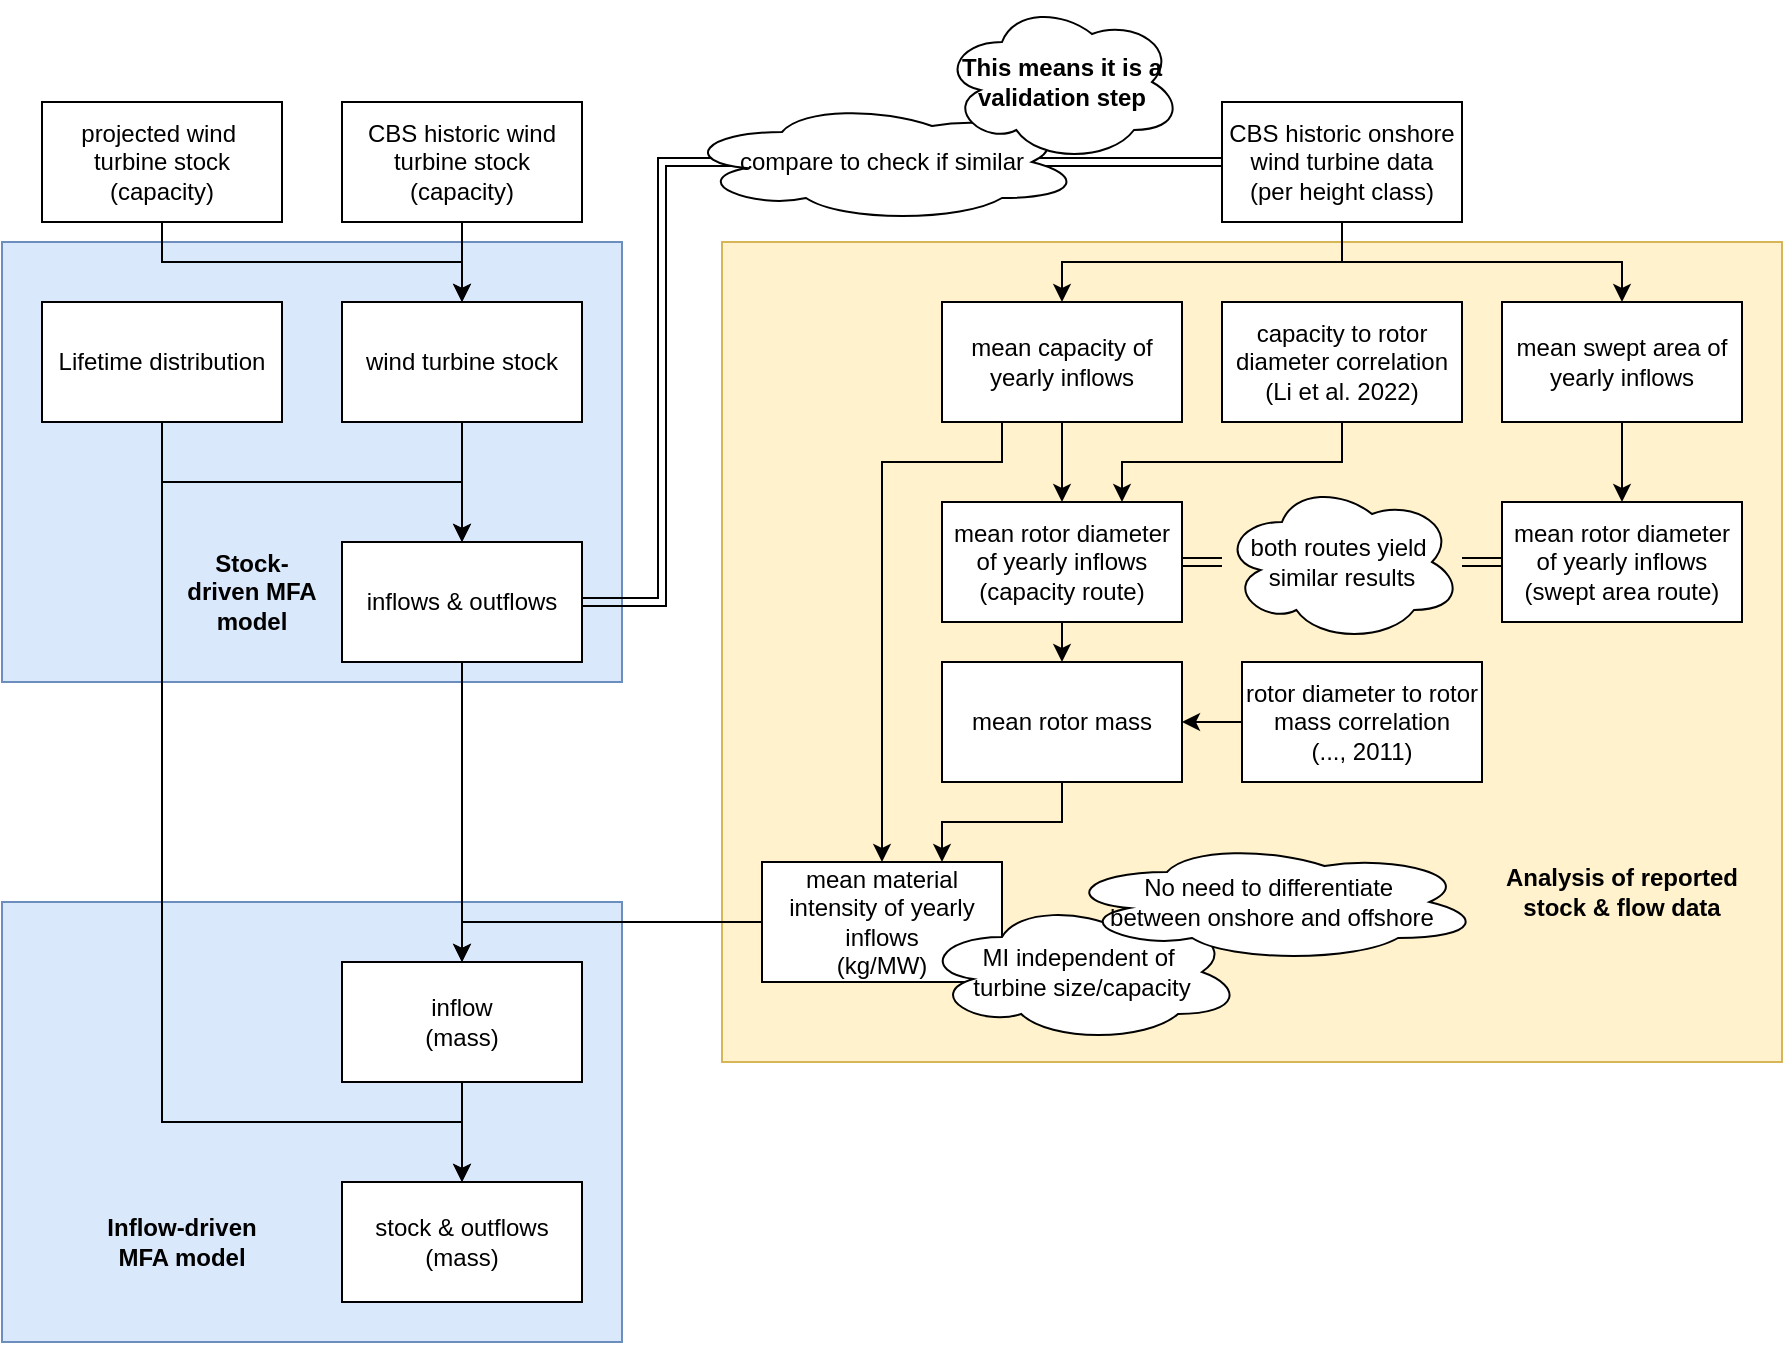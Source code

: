 <mxfile version="24.5.4" type="device">
  <diagram name="Pagina-1" id="0mgHzywx3EQhHFECj6pa">
    <mxGraphModel dx="2261" dy="754" grid="1" gridSize="10" guides="1" tooltips="1" connect="1" arrows="1" fold="1" page="1" pageScale="1" pageWidth="827" pageHeight="1169" math="0" shadow="0">
      <root>
        <mxCell id="0" />
        <mxCell id="1" parent="0" />
        <mxCell id="OYqQL52QQ3rmZHsjckTM-86" value="" style="rounded=0;whiteSpace=wrap;html=1;fillColor=#dae8fc;strokeColor=#6c8ebf;" vertex="1" parent="1">
          <mxGeometry x="-370" y="530" width="310" height="220" as="geometry" />
        </mxCell>
        <mxCell id="OYqQL52QQ3rmZHsjckTM-72" value="" style="rounded=0;whiteSpace=wrap;html=1;fillColor=#fff2cc;strokeColor=#d6b656;" vertex="1" parent="1">
          <mxGeometry x="-10" y="200" width="530" height="410" as="geometry" />
        </mxCell>
        <mxCell id="OYqQL52QQ3rmZHsjckTM-70" value="" style="rounded=0;whiteSpace=wrap;html=1;fillColor=#dae8fc;strokeColor=#6c8ebf;" vertex="1" parent="1">
          <mxGeometry x="-370" y="200" width="310" height="220" as="geometry" />
        </mxCell>
        <mxCell id="OYqQL52QQ3rmZHsjckTM-5" style="edgeStyle=orthogonalEdgeStyle;rounded=0;orthogonalLoop=1;jettySize=auto;html=1;exitX=0.5;exitY=1;exitDx=0;exitDy=0;entryX=0.5;entryY=0;entryDx=0;entryDy=0;" edge="1" parent="1" source="OYqQL52QQ3rmZHsjckTM-1" target="OYqQL52QQ3rmZHsjckTM-3">
          <mxGeometry relative="1" as="geometry" />
        </mxCell>
        <mxCell id="OYqQL52QQ3rmZHsjckTM-6" style="edgeStyle=orthogonalEdgeStyle;rounded=0;orthogonalLoop=1;jettySize=auto;html=1;exitX=0.5;exitY=1;exitDx=0;exitDy=0;entryX=0.5;entryY=0;entryDx=0;entryDy=0;" edge="1" parent="1" source="OYqQL52QQ3rmZHsjckTM-1" target="OYqQL52QQ3rmZHsjckTM-4">
          <mxGeometry relative="1" as="geometry" />
        </mxCell>
        <mxCell id="OYqQL52QQ3rmZHsjckTM-1" value="&lt;div&gt;CBS historic onshore wind turbine data&lt;br&gt;&lt;/div&gt;&lt;div&gt;(per height class)&lt;br&gt;&lt;/div&gt;" style="rounded=0;whiteSpace=wrap;html=1;" vertex="1" parent="1">
          <mxGeometry x="240" y="130" width="120" height="60" as="geometry" />
        </mxCell>
        <mxCell id="OYqQL52QQ3rmZHsjckTM-27" style="edgeStyle=orthogonalEdgeStyle;rounded=0;orthogonalLoop=1;jettySize=auto;html=1;exitX=0.5;exitY=1;exitDx=0;exitDy=0;entryX=0.5;entryY=0;entryDx=0;entryDy=0;" edge="1" parent="1" source="OYqQL52QQ3rmZHsjckTM-2" target="OYqQL52QQ3rmZHsjckTM-24">
          <mxGeometry relative="1" as="geometry" />
        </mxCell>
        <mxCell id="OYqQL52QQ3rmZHsjckTM-2" value="&lt;div&gt;CBS historic wind turbine stock&lt;/div&gt;&lt;div&gt;(capacity)&lt;br&gt;&lt;/div&gt;" style="rounded=0;whiteSpace=wrap;html=1;" vertex="1" parent="1">
          <mxGeometry x="-200" y="130" width="120" height="60" as="geometry" />
        </mxCell>
        <mxCell id="OYqQL52QQ3rmZHsjckTM-11" style="edgeStyle=orthogonalEdgeStyle;rounded=0;orthogonalLoop=1;jettySize=auto;html=1;exitX=0.5;exitY=1;exitDx=0;exitDy=0;entryX=0.5;entryY=0;entryDx=0;entryDy=0;" edge="1" parent="1" source="OYqQL52QQ3rmZHsjckTM-3" target="OYqQL52QQ3rmZHsjckTM-8">
          <mxGeometry relative="1" as="geometry" />
        </mxCell>
        <mxCell id="OYqQL52QQ3rmZHsjckTM-51" style="edgeStyle=orthogonalEdgeStyle;rounded=0;orthogonalLoop=1;jettySize=auto;html=1;exitX=0.25;exitY=1;exitDx=0;exitDy=0;entryX=0.5;entryY=0;entryDx=0;entryDy=0;" edge="1" parent="1" source="OYqQL52QQ3rmZHsjckTM-3" target="OYqQL52QQ3rmZHsjckTM-14">
          <mxGeometry relative="1" as="geometry">
            <Array as="points">
              <mxPoint x="130" y="310" />
              <mxPoint x="70" y="310" />
            </Array>
          </mxGeometry>
        </mxCell>
        <mxCell id="OYqQL52QQ3rmZHsjckTM-3" value="mean capacity of &lt;br&gt;&lt;div&gt;yearly inflows&lt;/div&gt;" style="rounded=0;whiteSpace=wrap;html=1;" vertex="1" parent="1">
          <mxGeometry x="100" y="230" width="120" height="60" as="geometry" />
        </mxCell>
        <mxCell id="OYqQL52QQ3rmZHsjckTM-12" style="edgeStyle=orthogonalEdgeStyle;rounded=0;orthogonalLoop=1;jettySize=auto;html=1;exitX=0.5;exitY=1;exitDx=0;exitDy=0;entryX=0.5;entryY=0;entryDx=0;entryDy=0;" edge="1" parent="1" source="OYqQL52QQ3rmZHsjckTM-4" target="OYqQL52QQ3rmZHsjckTM-9">
          <mxGeometry relative="1" as="geometry">
            <mxPoint x="460" y="330" as="targetPoint" />
          </mxGeometry>
        </mxCell>
        <mxCell id="OYqQL52QQ3rmZHsjckTM-4" value="mean swept area of yearly inflows" style="rounded=0;whiteSpace=wrap;html=1;" vertex="1" parent="1">
          <mxGeometry x="380" y="230" width="120" height="60" as="geometry" />
        </mxCell>
        <mxCell id="OYqQL52QQ3rmZHsjckTM-55" style="edgeStyle=orthogonalEdgeStyle;rounded=0;orthogonalLoop=1;jettySize=auto;html=1;exitX=0.5;exitY=1;exitDx=0;exitDy=0;entryX=0.75;entryY=0;entryDx=0;entryDy=0;" edge="1" parent="1" source="OYqQL52QQ3rmZHsjckTM-7" target="OYqQL52QQ3rmZHsjckTM-8">
          <mxGeometry relative="1" as="geometry" />
        </mxCell>
        <mxCell id="OYqQL52QQ3rmZHsjckTM-7" value="&lt;div&gt;capacity to rotor diameter correlation&lt;/div&gt;&lt;div&gt;(Li et al. 2022)&lt;br&gt;&lt;/div&gt;" style="rounded=0;whiteSpace=wrap;html=1;" vertex="1" parent="1">
          <mxGeometry x="240" y="230" width="120" height="60" as="geometry" />
        </mxCell>
        <mxCell id="OYqQL52QQ3rmZHsjckTM-56" style="edgeStyle=orthogonalEdgeStyle;rounded=0;orthogonalLoop=1;jettySize=auto;html=1;exitX=1;exitY=0.5;exitDx=0;exitDy=0;entryX=0;entryY=0.5;entryDx=0;entryDy=0;shape=link;strokeWidth=1;" edge="1" parent="1" source="OYqQL52QQ3rmZHsjckTM-57" target="OYqQL52QQ3rmZHsjckTM-9">
          <mxGeometry relative="1" as="geometry" />
        </mxCell>
        <mxCell id="OYqQL52QQ3rmZHsjckTM-64" style="edgeStyle=orthogonalEdgeStyle;rounded=0;orthogonalLoop=1;jettySize=auto;html=1;exitX=0.5;exitY=1;exitDx=0;exitDy=0;entryX=0.5;entryY=0;entryDx=0;entryDy=0;" edge="1" parent="1" source="OYqQL52QQ3rmZHsjckTM-8" target="OYqQL52QQ3rmZHsjckTM-63">
          <mxGeometry relative="1" as="geometry" />
        </mxCell>
        <mxCell id="OYqQL52QQ3rmZHsjckTM-8" value="&lt;div&gt;mean rotor diameter&lt;/div&gt;&lt;div&gt;of yearly inflows&lt;br&gt;&lt;/div&gt;&lt;div&gt;(capacity route)&lt;br&gt;&lt;/div&gt;" style="rounded=0;whiteSpace=wrap;html=1;" vertex="1" parent="1">
          <mxGeometry x="100" y="330" width="120" height="60" as="geometry" />
        </mxCell>
        <mxCell id="OYqQL52QQ3rmZHsjckTM-9" value="&lt;div&gt;mean rotor diameter&lt;/div&gt;&lt;div&gt;of yearly inflows&lt;/div&gt;&lt;div&gt;(swept area route)&lt;br&gt;&lt;/div&gt;" style="rounded=0;whiteSpace=wrap;html=1;" vertex="1" parent="1">
          <mxGeometry x="380" y="330" width="120" height="60" as="geometry" />
        </mxCell>
        <mxCell id="OYqQL52QQ3rmZHsjckTM-84" style="edgeStyle=orthogonalEdgeStyle;rounded=0;orthogonalLoop=1;jettySize=auto;html=1;exitX=0;exitY=0.5;exitDx=0;exitDy=0;entryX=0.5;entryY=0;entryDx=0;entryDy=0;" edge="1" parent="1" source="OYqQL52QQ3rmZHsjckTM-14" target="OYqQL52QQ3rmZHsjckTM-41">
          <mxGeometry relative="1" as="geometry" />
        </mxCell>
        <mxCell id="OYqQL52QQ3rmZHsjckTM-14" value="&lt;div&gt;mean material intensity of yearly inflows&lt;br&gt;&lt;/div&gt;&lt;div&gt;(kg/MW)&lt;br&gt;&lt;/div&gt;" style="rounded=0;whiteSpace=wrap;html=1;" vertex="1" parent="1">
          <mxGeometry x="10" y="510" width="120" height="60" as="geometry" />
        </mxCell>
        <mxCell id="OYqQL52QQ3rmZHsjckTM-65" style="edgeStyle=orthogonalEdgeStyle;rounded=0;orthogonalLoop=1;jettySize=auto;html=1;exitX=0;exitY=0.5;exitDx=0;exitDy=0;entryX=1;entryY=0.5;entryDx=0;entryDy=0;" edge="1" parent="1" source="OYqQL52QQ3rmZHsjckTM-15" target="OYqQL52QQ3rmZHsjckTM-63">
          <mxGeometry relative="1" as="geometry" />
        </mxCell>
        <mxCell id="OYqQL52QQ3rmZHsjckTM-15" value="&lt;div&gt;rotor diameter to rotor mass correlation&lt;/div&gt;&lt;div&gt;(..., 2011)&lt;br&gt;&lt;/div&gt;" style="rounded=0;whiteSpace=wrap;html=1;" vertex="1" parent="1">
          <mxGeometry x="250" y="410" width="120" height="60" as="geometry" />
        </mxCell>
        <mxCell id="OYqQL52QQ3rmZHsjckTM-36" style="edgeStyle=orthogonalEdgeStyle;rounded=0;orthogonalLoop=1;jettySize=auto;html=1;exitX=0.5;exitY=1;exitDx=0;exitDy=0;" edge="1" parent="1" source="OYqQL52QQ3rmZHsjckTM-24" target="OYqQL52QQ3rmZHsjckTM-34">
          <mxGeometry relative="1" as="geometry" />
        </mxCell>
        <mxCell id="OYqQL52QQ3rmZHsjckTM-24" value="wind turbine stock" style="rounded=0;whiteSpace=wrap;html=1;" vertex="1" parent="1">
          <mxGeometry x="-200" y="230" width="120" height="60" as="geometry" />
        </mxCell>
        <mxCell id="OYqQL52QQ3rmZHsjckTM-35" style="edgeStyle=orthogonalEdgeStyle;rounded=0;orthogonalLoop=1;jettySize=auto;html=1;exitX=0.5;exitY=1;exitDx=0;exitDy=0;" edge="1" parent="1" source="OYqQL52QQ3rmZHsjckTM-25" target="OYqQL52QQ3rmZHsjckTM-34">
          <mxGeometry relative="1" as="geometry" />
        </mxCell>
        <mxCell id="OYqQL52QQ3rmZHsjckTM-85" style="edgeStyle=orthogonalEdgeStyle;rounded=0;orthogonalLoop=1;jettySize=auto;html=1;exitX=0.5;exitY=1;exitDx=0;exitDy=0;entryX=0.5;entryY=0;entryDx=0;entryDy=0;" edge="1" parent="1" source="OYqQL52QQ3rmZHsjckTM-25" target="OYqQL52QQ3rmZHsjckTM-87">
          <mxGeometry relative="1" as="geometry">
            <mxPoint x="-360" y="480" as="targetPoint" />
            <Array as="points">
              <mxPoint x="-290" y="640" />
              <mxPoint x="-140" y="640" />
            </Array>
          </mxGeometry>
        </mxCell>
        <mxCell id="OYqQL52QQ3rmZHsjckTM-25" value="Lifetime distribution" style="rounded=0;whiteSpace=wrap;html=1;" vertex="1" parent="1">
          <mxGeometry x="-350" y="230" width="120" height="60" as="geometry" />
        </mxCell>
        <mxCell id="OYqQL52QQ3rmZHsjckTM-78" style="edgeStyle=orthogonalEdgeStyle;rounded=0;orthogonalLoop=1;jettySize=auto;html=1;exitX=1;exitY=0.5;exitDx=0;exitDy=0;entryX=0;entryY=0.5;entryDx=0;entryDy=0;endArrow=none;endFill=0;shape=link;" edge="1" parent="1" source="OYqQL52QQ3rmZHsjckTM-34" target="OYqQL52QQ3rmZHsjckTM-1">
          <mxGeometry relative="1" as="geometry">
            <Array as="points">
              <mxPoint x="-40" y="380" />
              <mxPoint x="-40" y="160" />
            </Array>
          </mxGeometry>
        </mxCell>
        <mxCell id="OYqQL52QQ3rmZHsjckTM-83" style="edgeStyle=orthogonalEdgeStyle;rounded=0;orthogonalLoop=1;jettySize=auto;html=1;exitX=0.5;exitY=1;exitDx=0;exitDy=0;entryX=0.5;entryY=0;entryDx=0;entryDy=0;" edge="1" parent="1" source="OYqQL52QQ3rmZHsjckTM-34" target="OYqQL52QQ3rmZHsjckTM-41">
          <mxGeometry relative="1" as="geometry" />
        </mxCell>
        <mxCell id="OYqQL52QQ3rmZHsjckTM-34" value="&lt;div&gt;inflows &amp;amp; outflows&lt;br&gt;&lt;/div&gt;" style="rounded=0;whiteSpace=wrap;html=1;" vertex="1" parent="1">
          <mxGeometry x="-200" y="350" width="120" height="60" as="geometry" />
        </mxCell>
        <mxCell id="OYqQL52QQ3rmZHsjckTM-88" style="edgeStyle=orthogonalEdgeStyle;rounded=0;orthogonalLoop=1;jettySize=auto;html=1;exitX=0.5;exitY=1;exitDx=0;exitDy=0;entryX=0.5;entryY=0;entryDx=0;entryDy=0;" edge="1" parent="1" source="OYqQL52QQ3rmZHsjckTM-41" target="OYqQL52QQ3rmZHsjckTM-87">
          <mxGeometry relative="1" as="geometry" />
        </mxCell>
        <mxCell id="OYqQL52QQ3rmZHsjckTM-41" value="&lt;div&gt;inflow&lt;/div&gt;&lt;div&gt;(mass)&lt;/div&gt;" style="rounded=0;whiteSpace=wrap;html=1;" vertex="1" parent="1">
          <mxGeometry x="-200" y="560" width="120" height="60" as="geometry" />
        </mxCell>
        <mxCell id="OYqQL52QQ3rmZHsjckTM-58" value="" style="edgeStyle=orthogonalEdgeStyle;rounded=0;orthogonalLoop=1;jettySize=auto;html=1;exitX=1;exitY=0.5;exitDx=0;exitDy=0;entryX=0;entryY=0.5;entryDx=0;entryDy=0;shape=link;strokeWidth=1;" edge="1" parent="1" source="OYqQL52QQ3rmZHsjckTM-8" target="OYqQL52QQ3rmZHsjckTM-57">
          <mxGeometry relative="1" as="geometry">
            <mxPoint x="220" y="360" as="sourcePoint" />
            <mxPoint x="380" y="360" as="targetPoint" />
          </mxGeometry>
        </mxCell>
        <mxCell id="OYqQL52QQ3rmZHsjckTM-57" value="&lt;div&gt;both routes yield&amp;nbsp;&lt;/div&gt;&lt;div&gt;similar results&lt;/div&gt;" style="ellipse;shape=cloud;whiteSpace=wrap;html=1;fillColor=default;strokeColor=default;fillOpacity=100;" vertex="1" parent="1">
          <mxGeometry x="240" y="320" width="120" height="80" as="geometry" />
        </mxCell>
        <mxCell id="OYqQL52QQ3rmZHsjckTM-66" style="edgeStyle=orthogonalEdgeStyle;rounded=0;orthogonalLoop=1;jettySize=auto;html=1;exitX=0.5;exitY=1;exitDx=0;exitDy=0;entryX=0.75;entryY=0;entryDx=0;entryDy=0;" edge="1" parent="1" source="OYqQL52QQ3rmZHsjckTM-63" target="OYqQL52QQ3rmZHsjckTM-14">
          <mxGeometry relative="1" as="geometry" />
        </mxCell>
        <mxCell id="OYqQL52QQ3rmZHsjckTM-63" value="&lt;div&gt;mean rotor mass&lt;br&gt;&lt;/div&gt;" style="rounded=0;whiteSpace=wrap;html=1;" vertex="1" parent="1">
          <mxGeometry x="100" y="410" width="120" height="60" as="geometry" />
        </mxCell>
        <mxCell id="OYqQL52QQ3rmZHsjckTM-67" value="&lt;div&gt;MI independent of&amp;nbsp;&lt;/div&gt;&lt;div&gt;turbine size/capacity&lt;/div&gt;" style="ellipse;shape=cloud;whiteSpace=wrap;html=1;fillColor=default;strokeColor=default;fillOpacity=100;" vertex="1" parent="1">
          <mxGeometry x="90" y="530" width="160" height="70" as="geometry" />
        </mxCell>
        <mxCell id="OYqQL52QQ3rmZHsjckTM-71" value="Stock-driven MFA model" style="text;html=1;align=center;verticalAlign=middle;whiteSpace=wrap;rounded=0;fontStyle=1" vertex="1" parent="1">
          <mxGeometry x="-280" y="360" width="70" height="30" as="geometry" />
        </mxCell>
        <mxCell id="OYqQL52QQ3rmZHsjckTM-73" value="&lt;div&gt;&lt;b&gt;Analysis of reported stock &amp;amp; flow data&lt;/b&gt;&lt;/div&gt;" style="text;html=1;align=center;verticalAlign=middle;whiteSpace=wrap;rounded=0;" vertex="1" parent="1">
          <mxGeometry x="380" y="510" width="120" height="30" as="geometry" />
        </mxCell>
        <mxCell id="OYqQL52QQ3rmZHsjckTM-76" style="edgeStyle=orthogonalEdgeStyle;rounded=0;orthogonalLoop=1;jettySize=auto;html=1;exitX=0.5;exitY=1;exitDx=0;exitDy=0;entryX=0.5;entryY=0;entryDx=0;entryDy=0;" edge="1" parent="1" source="OYqQL52QQ3rmZHsjckTM-74" target="OYqQL52QQ3rmZHsjckTM-24">
          <mxGeometry relative="1" as="geometry">
            <Array as="points">
              <mxPoint x="-290" y="210" />
              <mxPoint x="-140" y="210" />
            </Array>
          </mxGeometry>
        </mxCell>
        <mxCell id="OYqQL52QQ3rmZHsjckTM-74" value="&lt;div&gt;projected wind&amp;nbsp;&lt;/div&gt;&lt;div&gt;turbine stock&lt;/div&gt;&lt;div&gt;(capacity)&lt;br&gt;&lt;/div&gt;" style="rounded=0;whiteSpace=wrap;html=1;" vertex="1" parent="1">
          <mxGeometry x="-350" y="130" width="120" height="60" as="geometry" />
        </mxCell>
        <mxCell id="OYqQL52QQ3rmZHsjckTM-77" value="&lt;div&gt;No need to differentiate&amp;nbsp;&lt;/div&gt;&lt;div&gt;between onshore and offshore&lt;/div&gt;" style="ellipse;shape=cloud;whiteSpace=wrap;html=1;fillColor=default;strokeColor=default;fillOpacity=100;" vertex="1" parent="1">
          <mxGeometry x="160" y="500" width="210" height="60" as="geometry" />
        </mxCell>
        <mxCell id="OYqQL52QQ3rmZHsjckTM-80" value="compare to check if similar" style="ellipse;shape=cloud;whiteSpace=wrap;html=1;fillColor=default;strokeColor=default;fillOpacity=100;" vertex="1" parent="1">
          <mxGeometry x="-30" y="130" width="200" height="60" as="geometry" />
        </mxCell>
        <mxCell id="OYqQL52QQ3rmZHsjckTM-87" value="&lt;div&gt;stock &amp;amp; outflows&lt;/div&gt;&lt;div&gt;(mass)&lt;br&gt;&lt;/div&gt;" style="rounded=0;whiteSpace=wrap;html=1;" vertex="1" parent="1">
          <mxGeometry x="-200" y="670" width="120" height="60" as="geometry" />
        </mxCell>
        <mxCell id="OYqQL52QQ3rmZHsjckTM-89" value="Inflow-driven MFA model" style="text;html=1;align=center;verticalAlign=middle;whiteSpace=wrap;rounded=0;fontStyle=1" vertex="1" parent="1">
          <mxGeometry x="-330" y="685" width="100" height="30" as="geometry" />
        </mxCell>
        <mxCell id="OYqQL52QQ3rmZHsjckTM-91" style="edgeStyle=orthogonalEdgeStyle;rounded=0;orthogonalLoop=1;jettySize=auto;html=1;exitX=0.5;exitY=1;exitDx=0;exitDy=0;" edge="1" parent="1" source="OYqQL52QQ3rmZHsjckTM-73" target="OYqQL52QQ3rmZHsjckTM-73">
          <mxGeometry relative="1" as="geometry" />
        </mxCell>
        <mxCell id="OYqQL52QQ3rmZHsjckTM-92" value="&lt;div&gt;&lt;b&gt;This means it is a validation step&lt;/b&gt;&lt;/div&gt;" style="ellipse;shape=cloud;whiteSpace=wrap;html=1;" vertex="1" parent="1">
          <mxGeometry x="100" y="80" width="120" height="80" as="geometry" />
        </mxCell>
      </root>
    </mxGraphModel>
  </diagram>
</mxfile>
